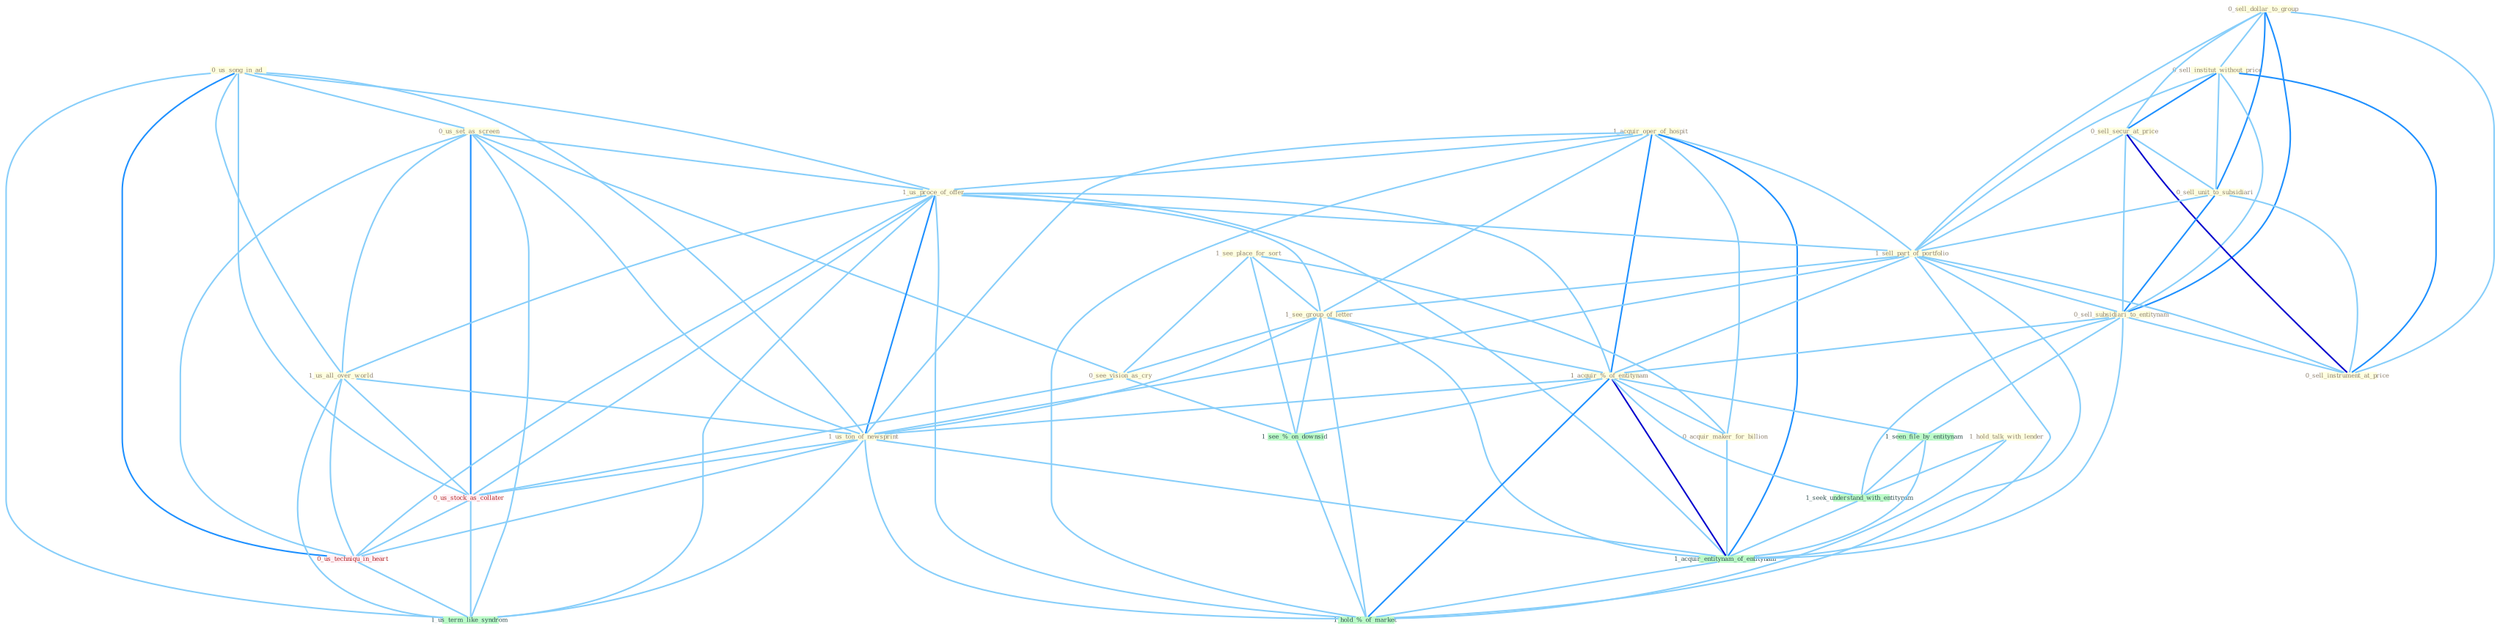 Graph G{ 
    node
    [shape=polygon,style=filled,width=.5,height=.06,color="#BDFCC9",fixedsize=true,fontsize=4,
    fontcolor="#2f4f4f"];
    {node
    [color="#ffffe0", fontcolor="#8b7d6b"] "0_us_song_in_ad " "0_us_set_as_screen " "0_sell_dollar_to_group " "1_acquir_oper_of_hospit " "0_sell_institut_without_price " "0_sell_secur_at_price " "1_us_proce_of_offer " "1_hold_talk_with_lender " "1_us_all_over_world " "0_sell_unit_to_subsidiari " "1_see_place_for_sort " "1_sell_part_of_portfolio " "1_see_group_of_letter " "0_sell_subsidiari_to_entitynam " "1_acquir_%_of_entitynam " "0_acquir_maker_for_billion " "0_see_vision_as_cry " "0_sell_instrument_at_price " "1_us_ton_of_newsprint "}
{node [color="#fff0f5", fontcolor="#b22222"] "0_us_stock_as_collater " "0_us_techniqu_in_heart "}
edge [color="#B0E2FF"];

	"0_us_song_in_ad " -- "0_us_set_as_screen " [w="1", color="#87cefa" ];
	"0_us_song_in_ad " -- "1_us_proce_of_offer " [w="1", color="#87cefa" ];
	"0_us_song_in_ad " -- "1_us_all_over_world " [w="1", color="#87cefa" ];
	"0_us_song_in_ad " -- "1_us_ton_of_newsprint " [w="1", color="#87cefa" ];
	"0_us_song_in_ad " -- "0_us_stock_as_collater " [w="1", color="#87cefa" ];
	"0_us_song_in_ad " -- "0_us_techniqu_in_heart " [w="2", color="#1e90ff" , len=0.8];
	"0_us_song_in_ad " -- "1_us_term_like_syndrom " [w="1", color="#87cefa" ];
	"0_us_set_as_screen " -- "1_us_proce_of_offer " [w="1", color="#87cefa" ];
	"0_us_set_as_screen " -- "1_us_all_over_world " [w="1", color="#87cefa" ];
	"0_us_set_as_screen " -- "0_see_vision_as_cry " [w="1", color="#87cefa" ];
	"0_us_set_as_screen " -- "1_us_ton_of_newsprint " [w="1", color="#87cefa" ];
	"0_us_set_as_screen " -- "0_us_stock_as_collater " [w="2", color="#1e90ff" , len=0.8];
	"0_us_set_as_screen " -- "0_us_techniqu_in_heart " [w="1", color="#87cefa" ];
	"0_us_set_as_screen " -- "1_us_term_like_syndrom " [w="1", color="#87cefa" ];
	"0_sell_dollar_to_group " -- "0_sell_institut_without_price " [w="1", color="#87cefa" ];
	"0_sell_dollar_to_group " -- "0_sell_secur_at_price " [w="1", color="#87cefa" ];
	"0_sell_dollar_to_group " -- "0_sell_unit_to_subsidiari " [w="2", color="#1e90ff" , len=0.8];
	"0_sell_dollar_to_group " -- "1_sell_part_of_portfolio " [w="1", color="#87cefa" ];
	"0_sell_dollar_to_group " -- "0_sell_subsidiari_to_entitynam " [w="2", color="#1e90ff" , len=0.8];
	"0_sell_dollar_to_group " -- "0_sell_instrument_at_price " [w="1", color="#87cefa" ];
	"1_acquir_oper_of_hospit " -- "1_us_proce_of_offer " [w="1", color="#87cefa" ];
	"1_acquir_oper_of_hospit " -- "1_sell_part_of_portfolio " [w="1", color="#87cefa" ];
	"1_acquir_oper_of_hospit " -- "1_see_group_of_letter " [w="1", color="#87cefa" ];
	"1_acquir_oper_of_hospit " -- "1_acquir_%_of_entitynam " [w="2", color="#1e90ff" , len=0.8];
	"1_acquir_oper_of_hospit " -- "0_acquir_maker_for_billion " [w="1", color="#87cefa" ];
	"1_acquir_oper_of_hospit " -- "1_us_ton_of_newsprint " [w="1", color="#87cefa" ];
	"1_acquir_oper_of_hospit " -- "1_acquir_entitynam_of_entitynam " [w="2", color="#1e90ff" , len=0.8];
	"1_acquir_oper_of_hospit " -- "1_hold_%_of_market " [w="1", color="#87cefa" ];
	"0_sell_institut_without_price " -- "0_sell_secur_at_price " [w="2", color="#1e90ff" , len=0.8];
	"0_sell_institut_without_price " -- "0_sell_unit_to_subsidiari " [w="1", color="#87cefa" ];
	"0_sell_institut_without_price " -- "1_sell_part_of_portfolio " [w="1", color="#87cefa" ];
	"0_sell_institut_without_price " -- "0_sell_subsidiari_to_entitynam " [w="1", color="#87cefa" ];
	"0_sell_institut_without_price " -- "0_sell_instrument_at_price " [w="2", color="#1e90ff" , len=0.8];
	"0_sell_secur_at_price " -- "0_sell_unit_to_subsidiari " [w="1", color="#87cefa" ];
	"0_sell_secur_at_price " -- "1_sell_part_of_portfolio " [w="1", color="#87cefa" ];
	"0_sell_secur_at_price " -- "0_sell_subsidiari_to_entitynam " [w="1", color="#87cefa" ];
	"0_sell_secur_at_price " -- "0_sell_instrument_at_price " [w="3", color="#0000cd" , len=0.6];
	"1_us_proce_of_offer " -- "1_us_all_over_world " [w="1", color="#87cefa" ];
	"1_us_proce_of_offer " -- "1_sell_part_of_portfolio " [w="1", color="#87cefa" ];
	"1_us_proce_of_offer " -- "1_see_group_of_letter " [w="1", color="#87cefa" ];
	"1_us_proce_of_offer " -- "1_acquir_%_of_entitynam " [w="1", color="#87cefa" ];
	"1_us_proce_of_offer " -- "1_us_ton_of_newsprint " [w="2", color="#1e90ff" , len=0.8];
	"1_us_proce_of_offer " -- "0_us_stock_as_collater " [w="1", color="#87cefa" ];
	"1_us_proce_of_offer " -- "1_acquir_entitynam_of_entitynam " [w="1", color="#87cefa" ];
	"1_us_proce_of_offer " -- "0_us_techniqu_in_heart " [w="1", color="#87cefa" ];
	"1_us_proce_of_offer " -- "1_us_term_like_syndrom " [w="1", color="#87cefa" ];
	"1_us_proce_of_offer " -- "1_hold_%_of_market " [w="1", color="#87cefa" ];
	"1_hold_talk_with_lender " -- "1_seek_understand_with_entitynam " [w="1", color="#87cefa" ];
	"1_hold_talk_with_lender " -- "1_hold_%_of_market " [w="1", color="#87cefa" ];
	"1_us_all_over_world " -- "1_us_ton_of_newsprint " [w="1", color="#87cefa" ];
	"1_us_all_over_world " -- "0_us_stock_as_collater " [w="1", color="#87cefa" ];
	"1_us_all_over_world " -- "0_us_techniqu_in_heart " [w="1", color="#87cefa" ];
	"1_us_all_over_world " -- "1_us_term_like_syndrom " [w="1", color="#87cefa" ];
	"0_sell_unit_to_subsidiari " -- "1_sell_part_of_portfolio " [w="1", color="#87cefa" ];
	"0_sell_unit_to_subsidiari " -- "0_sell_subsidiari_to_entitynam " [w="2", color="#1e90ff" , len=0.8];
	"0_sell_unit_to_subsidiari " -- "0_sell_instrument_at_price " [w="1", color="#87cefa" ];
	"1_see_place_for_sort " -- "1_see_group_of_letter " [w="1", color="#87cefa" ];
	"1_see_place_for_sort " -- "0_acquir_maker_for_billion " [w="1", color="#87cefa" ];
	"1_see_place_for_sort " -- "0_see_vision_as_cry " [w="1", color="#87cefa" ];
	"1_see_place_for_sort " -- "1_see_%_on_downsid " [w="1", color="#87cefa" ];
	"1_sell_part_of_portfolio " -- "1_see_group_of_letter " [w="1", color="#87cefa" ];
	"1_sell_part_of_portfolio " -- "0_sell_subsidiari_to_entitynam " [w="1", color="#87cefa" ];
	"1_sell_part_of_portfolio " -- "1_acquir_%_of_entitynam " [w="1", color="#87cefa" ];
	"1_sell_part_of_portfolio " -- "0_sell_instrument_at_price " [w="1", color="#87cefa" ];
	"1_sell_part_of_portfolio " -- "1_us_ton_of_newsprint " [w="1", color="#87cefa" ];
	"1_sell_part_of_portfolio " -- "1_acquir_entitynam_of_entitynam " [w="1", color="#87cefa" ];
	"1_sell_part_of_portfolio " -- "1_hold_%_of_market " [w="1", color="#87cefa" ];
	"1_see_group_of_letter " -- "1_acquir_%_of_entitynam " [w="1", color="#87cefa" ];
	"1_see_group_of_letter " -- "0_see_vision_as_cry " [w="1", color="#87cefa" ];
	"1_see_group_of_letter " -- "1_us_ton_of_newsprint " [w="1", color="#87cefa" ];
	"1_see_group_of_letter " -- "1_acquir_entitynam_of_entitynam " [w="1", color="#87cefa" ];
	"1_see_group_of_letter " -- "1_see_%_on_downsid " [w="1", color="#87cefa" ];
	"1_see_group_of_letter " -- "1_hold_%_of_market " [w="1", color="#87cefa" ];
	"0_sell_subsidiari_to_entitynam " -- "1_acquir_%_of_entitynam " [w="1", color="#87cefa" ];
	"0_sell_subsidiari_to_entitynam " -- "0_sell_instrument_at_price " [w="1", color="#87cefa" ];
	"0_sell_subsidiari_to_entitynam " -- "1_seen_file_by_entitynam " [w="1", color="#87cefa" ];
	"0_sell_subsidiari_to_entitynam " -- "1_seek_understand_with_entitynam " [w="1", color="#87cefa" ];
	"0_sell_subsidiari_to_entitynam " -- "1_acquir_entitynam_of_entitynam " [w="1", color="#87cefa" ];
	"1_acquir_%_of_entitynam " -- "0_acquir_maker_for_billion " [w="1", color="#87cefa" ];
	"1_acquir_%_of_entitynam " -- "1_us_ton_of_newsprint " [w="1", color="#87cefa" ];
	"1_acquir_%_of_entitynam " -- "1_seen_file_by_entitynam " [w="1", color="#87cefa" ];
	"1_acquir_%_of_entitynam " -- "1_seek_understand_with_entitynam " [w="1", color="#87cefa" ];
	"1_acquir_%_of_entitynam " -- "1_acquir_entitynam_of_entitynam " [w="3", color="#0000cd" , len=0.6];
	"1_acquir_%_of_entitynam " -- "1_see_%_on_downsid " [w="1", color="#87cefa" ];
	"1_acquir_%_of_entitynam " -- "1_hold_%_of_market " [w="2", color="#1e90ff" , len=0.8];
	"0_acquir_maker_for_billion " -- "1_acquir_entitynam_of_entitynam " [w="1", color="#87cefa" ];
	"0_see_vision_as_cry " -- "0_us_stock_as_collater " [w="1", color="#87cefa" ];
	"0_see_vision_as_cry " -- "1_see_%_on_downsid " [w="1", color="#87cefa" ];
	"1_us_ton_of_newsprint " -- "0_us_stock_as_collater " [w="1", color="#87cefa" ];
	"1_us_ton_of_newsprint " -- "1_acquir_entitynam_of_entitynam " [w="1", color="#87cefa" ];
	"1_us_ton_of_newsprint " -- "0_us_techniqu_in_heart " [w="1", color="#87cefa" ];
	"1_us_ton_of_newsprint " -- "1_us_term_like_syndrom " [w="1", color="#87cefa" ];
	"1_us_ton_of_newsprint " -- "1_hold_%_of_market " [w="1", color="#87cefa" ];
	"1_seen_file_by_entitynam " -- "1_seek_understand_with_entitynam " [w="1", color="#87cefa" ];
	"1_seen_file_by_entitynam " -- "1_acquir_entitynam_of_entitynam " [w="1", color="#87cefa" ];
	"0_us_stock_as_collater " -- "0_us_techniqu_in_heart " [w="1", color="#87cefa" ];
	"0_us_stock_as_collater " -- "1_us_term_like_syndrom " [w="1", color="#87cefa" ];
	"1_seek_understand_with_entitynam " -- "1_acquir_entitynam_of_entitynam " [w="1", color="#87cefa" ];
	"1_acquir_entitynam_of_entitynam " -- "1_hold_%_of_market " [w="1", color="#87cefa" ];
	"0_us_techniqu_in_heart " -- "1_us_term_like_syndrom " [w="1", color="#87cefa" ];
	"1_see_%_on_downsid " -- "1_hold_%_of_market " [w="1", color="#87cefa" ];
}
